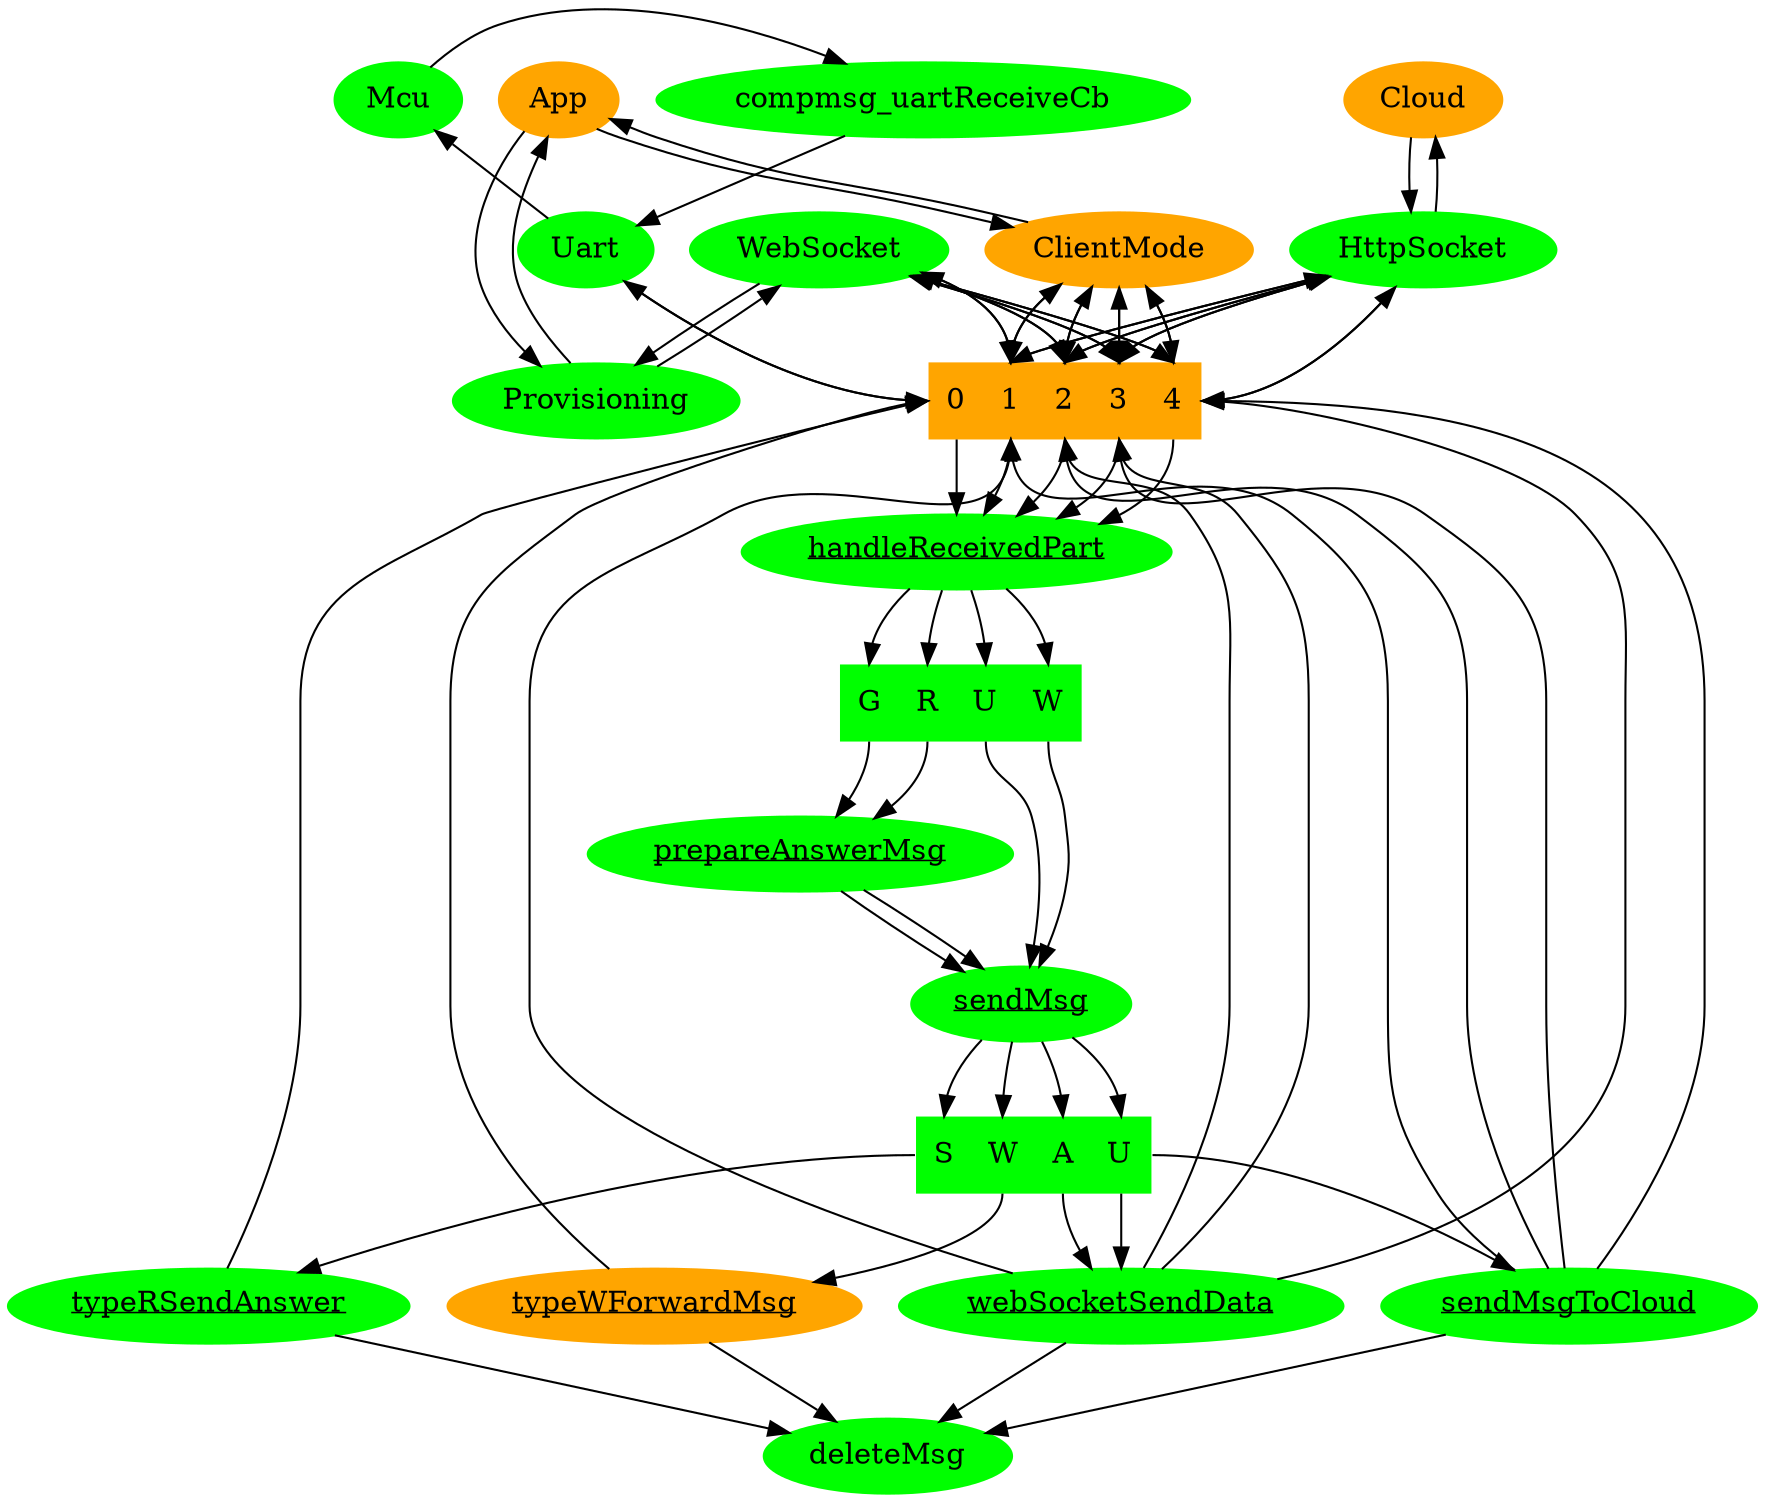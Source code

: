 digraph G1 {
  compmsg_uartReceiveCb[style="filled", color="green"];
  compmsg_uartReceiveCb -> Uart;
  Mcu[style="filled", color="green"];
  Mcu -> compmsg_uartReceiveCb;
  Queue [style="filled", color="orange", shape=record, label="<f0> 0|<f1> 1|<f2> 2|<f3> 3|<f4> 4"];
  Uart -> Queue:f0;
  Queue:f0 -> Uart;
  Uart -> Mcu;
  Uart[style="filled", color="green"];
  WebSocket[style="filled", color="green"];
  ClientMode[style="filled", color="orange"];
  App[style="filled", color="orange"];
  Provisioning[style="filled", color="green"];
  App -> Provisioning;
  Provisioning -> WebSocket;
  App -> ClientMode;
  ClientMode -> App;
  Provisioning -> App;
  WebSocket -> Provisioning;
  WebSocket -> Queue:f1;
  WebSocket -> Queue:f2;
  WebSocket -> Queue:f3;
  WebSocket -> Queue:f4;
  ClientMode -> Queue:f1;
  ClientMode -> Queue:f2;
  ClientMode -> Queue:f3;
  ClientMode -> Queue:f4;
  Queue:f1 -> WebSocket;
  Queue:f2 -> WebSocket;
  Queue:f3 -> WebSocket;
  Queue:f4 -> WebSocket;
  Queue:f1 -> ClientMode;
  Queue:f2 -> ClientMode;
  Queue:f3 -> ClientMode;
  Queue:f4 -> ClientMode;
  Cloud[style="filled", color="orange"];
  Cloud -> HttpSocket;
  HttpSocket -> Cloud;
  HttpSocket[style="filled", color="green"];
  HttpSocket -> Queue:f1;
  HttpSocket -> Queue:f2;
  HttpSocket -> Queue:f3;
  HttpSocket -> Queue:f4;
  {rank=same; "compmsg_uartReceiveCb"; "Mcu"; "App"; "Cloud";}
  {rank=same; "Uart"; "WebSocket"; "HttpSocket"; "ClientMode";}
  Queue:f1 -> HttpSocket;
  Queue:f2 -> HttpSocket;
  Queue:f3 -> HttpSocket;
  Queue:f4 -> HttpSocket;
  Queue:f0 -> handleReceivedPart;
  Queue:f1 -> handleReceivedPart;
  Queue:f2 -> handleReceivedPart;
  Queue:f3 -> handleReceivedPart;
  Queue:f4 -> handleReceivedPart;
  handleReceivedPart[style="filled", color="green", label=<<u>handleReceivedPart</u>> URL="\ref grp_handleReceivedPart"];
  prepareAnswerMsg[style="filled", color="green", label=<<u>prepareAnswerMsg</u>> URL="\ref grp_prepareAnswerMsg"];
  receiveMsgSwitch [style="filled", color="green", shape=record, label="<f0> G|<f1> R|<f2> U|<f3> W"];
  handleReceivedPart -> receiveMsgSwitch:f0;
  handleReceivedPart -> receiveMsgSwitch:f1;
  handleReceivedPart -> receiveMsgSwitch:f2;
  handleReceivedPart -> receiveMsgSwitch:f3;
  receiveMsgSwitch:f0 -> prepareAnswerMsg;
  receiveMsgSwitch:f1 -> prepareAnswerMsg;
  prepareAnswerMsg -> sendMsg;
  prepareAnswerMsg -> sendMsg;
  receiveMsgSwitch:f2 -> sendMsg
  receiveMsgSwitch:f3 -> sendMsg
  sendMsg[style="filled", color="green", label=<<u>sendMsg</u>> URL="\ref sendMsg"];
  sendMsg -> sendMsgSwitch:f0;
  sendMsg -> sendMsgSwitch:f1;
  sendMsg -> sendMsgSwitch:f2
  sendMsg -> sendMsgSwitch:f3
  sendMsgSwitch [style="filled", color="green",shape=record, label="<f0> S|<f1> W|<f2> A|<f3> U"];
  sendMsgSwitch:f2 -> webSocketSendData;
  sendMsgSwitch:f0 -> typeRSendAnswer;
  sendMsgSwitch:f3 -> webSocketSendData;
  sendMsgSwitch:f3 -> sendCloudMsg;
  sendMsgSwitch:f1 -> typeWForwardMsg;
  typeRSendAnswer[style="filled", color="green", label=<<u>typeRSendAnswer</u>> URL="\ref typeRSendAnswer"];
  sendCloudMsg[style="filled", color="green", label=<<u>sendMsgToCloud</u>> URL="\ref grp_sendCloudMsg"];
  webSocketSendData[style="filled", color="green", label=<<u>webSocketSendData</u>> URL="\ref webSocketSendData"];
  webSocketSendData -> Queue:f1;
  webSocketSendData -> Queue:f2;
  webSocketSendData -> Queue:f3;
  webSocketSendData -> Queue:f4;
  sendCloudMsg -> Queue:f1;
  sendCloudMsg -> Queue:f2;
  sendCloudMsg -> Queue:f3;
  sendCloudMsg -> Queue:f4;
  {rank=same; "typeRSendAnswer"; "typeWForwardMsg"; "webSocketSendData"; "sendCloudMsg";}
  typeWForwardMsg[style="filled", color="orange", label=<<u>typeWForwardMsg</u>> URL="\ref forwardMsg"];
  typeRSendAnswer -> Queue:f0;
  typeWForwardMsg -> Queue:f0;
  typeRSendAnswer -> deleteMsg;
  typeWForwardMsg -> deleteMsg;
  deleteMsg[style="filled", color="green"];
  sendCloudMsg -> deleteMsg;
  webSocketSendData -> deleteMsg;
}
